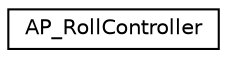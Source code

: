 digraph "Graphical Class Hierarchy"
{
 // INTERACTIVE_SVG=YES
  edge [fontname="Helvetica",fontsize="10",labelfontname="Helvetica",labelfontsize="10"];
  node [fontname="Helvetica",fontsize="10",shape=record];
  rankdir="LR";
  Node1 [label="AP_RollController",height=0.2,width=0.4,color="black", fillcolor="white", style="filled",URL="$classAP__RollController.html"];
}
